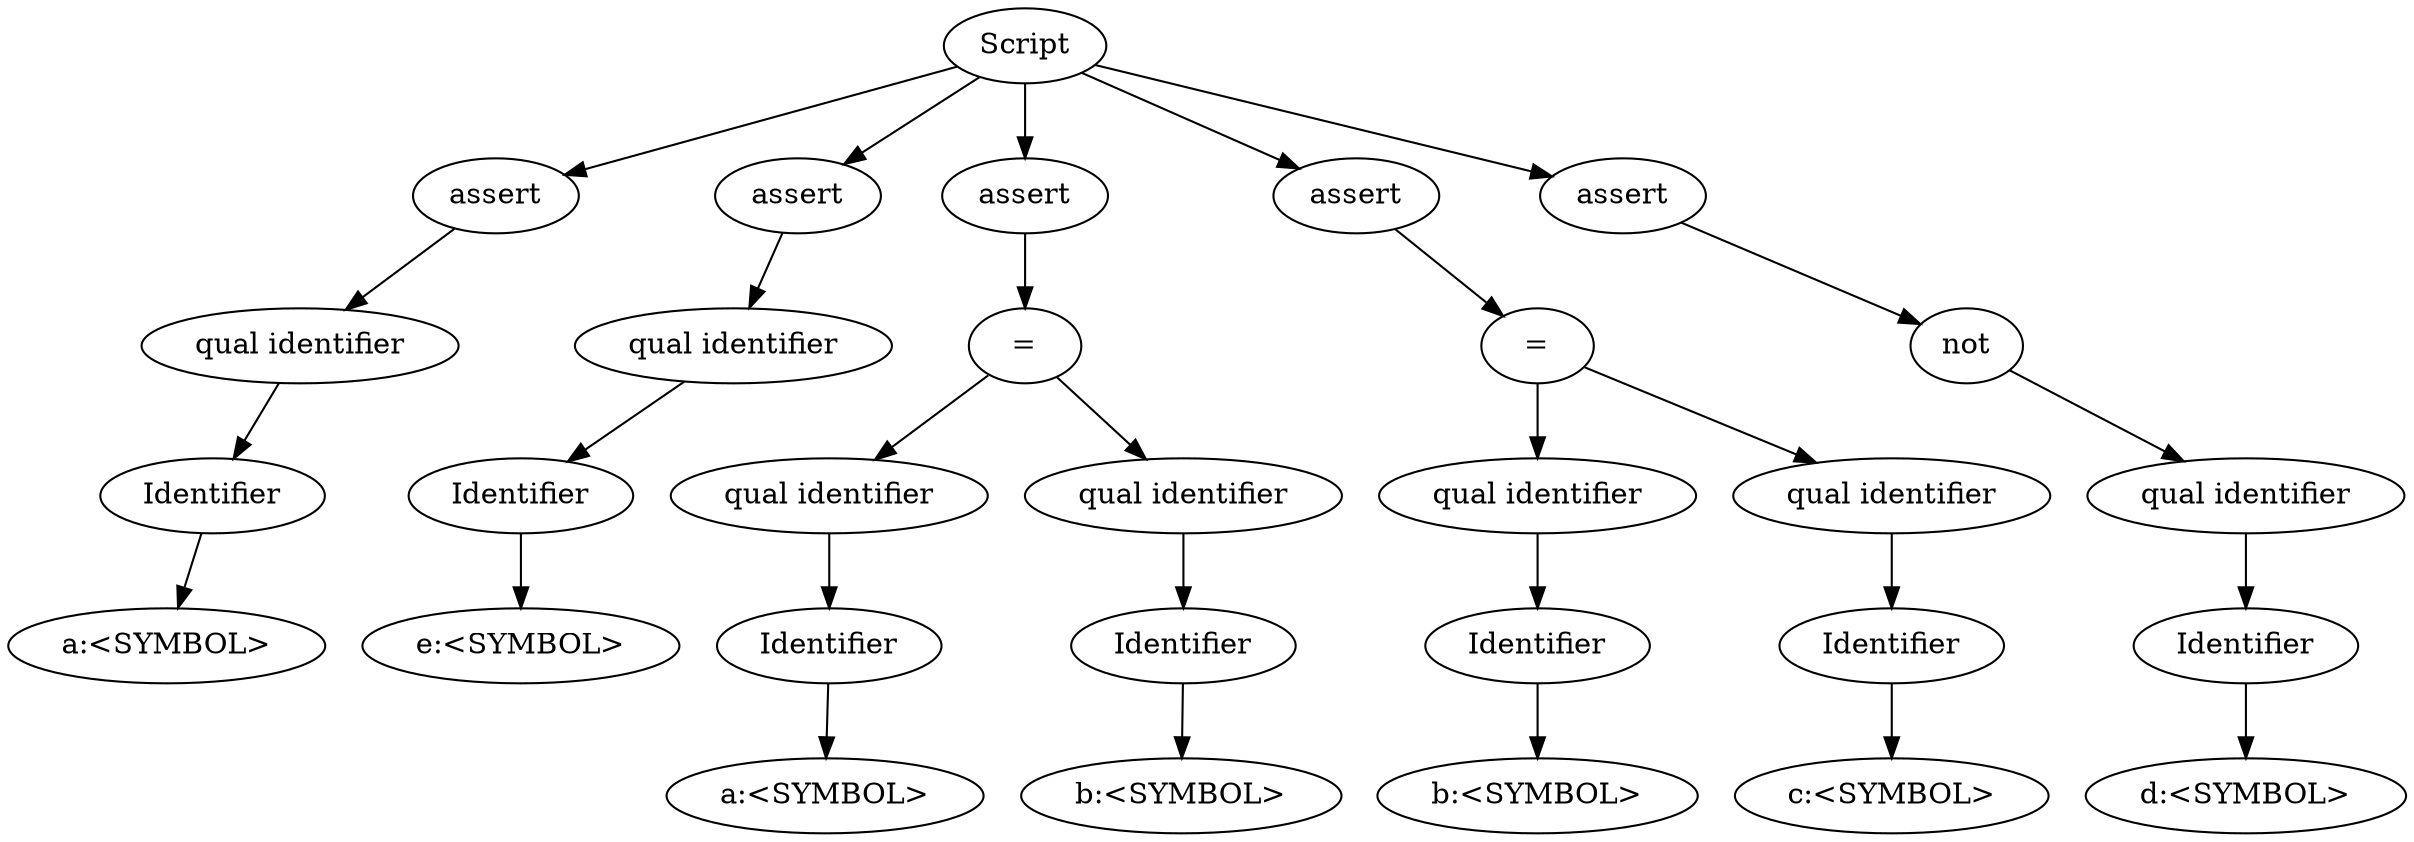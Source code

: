 digraph G { 
"0" [label="Script"];
"1" [label="assert"];
"0" -> "1";
"2" [label="qual identifier"];
"1" -> "2";
"3" [label="Identifier"];
"2" -> "3";
"4" [label="a:<SYMBOL>"];
"3" -> "4";
"5" [label="assert"];
"0" -> "5";
"6" [label="qual identifier"];
"5" -> "6";
"7" [label="Identifier"];
"6" -> "7";
"8" [label="e:<SYMBOL>"];
"7" -> "8";
"9" [label="assert"];
"0" -> "9";
"10" [label="="];
"9" -> "10";
"11" [label="qual identifier"];
"10" -> "11";
"12" [label="Identifier"];
"11" -> "12";
"13" [label="a:<SYMBOL>"];
"12" -> "13";
"14" [label="qual identifier"];
"10" -> "14";
"15" [label="Identifier"];
"14" -> "15";
"16" [label="b:<SYMBOL>"];
"15" -> "16";
"17" [label="assert"];
"0" -> "17";
"18" [label="="];
"17" -> "18";
"19" [label="qual identifier"];
"18" -> "19";
"20" [label="Identifier"];
"19" -> "20";
"21" [label="b:<SYMBOL>"];
"20" -> "21";
"22" [label="qual identifier"];
"18" -> "22";
"23" [label="Identifier"];
"22" -> "23";
"24" [label="c:<SYMBOL>"];
"23" -> "24";
"25" [label="assert"];
"0" -> "25";
"26" [label="not"];
"25" -> "26";
"27" [label="qual identifier"];
"26" -> "27";
"28" [label="Identifier"];
"27" -> "28";
"29" [label="d:<SYMBOL>"];
"28" -> "29";
}

